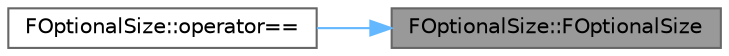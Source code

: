 digraph "FOptionalSize::FOptionalSize"
{
 // INTERACTIVE_SVG=YES
 // LATEX_PDF_SIZE
  bgcolor="transparent";
  edge [fontname=Helvetica,fontsize=10,labelfontname=Helvetica,labelfontsize=10];
  node [fontname=Helvetica,fontsize=10,shape=box,height=0.2,width=0.4];
  rankdir="RL";
  Node1 [id="Node000001",label="FOptionalSize::FOptionalSize",height=0.2,width=0.4,color="gray40", fillcolor="grey60", style="filled", fontcolor="black",tooltip="Creates an unspecified size."];
  Node1 -> Node2 [id="edge1_Node000001_Node000002",dir="back",color="steelblue1",style="solid",tooltip=" "];
  Node2 [id="Node000002",label="FOptionalSize::operator==",height=0.2,width=0.4,color="grey40", fillcolor="white", style="filled",URL="$d8/d8c/structFOptionalSize.html#a7fb501c33809b5fc985a6406e9933674",tooltip="Compare one optional size to another for equality."];
}
